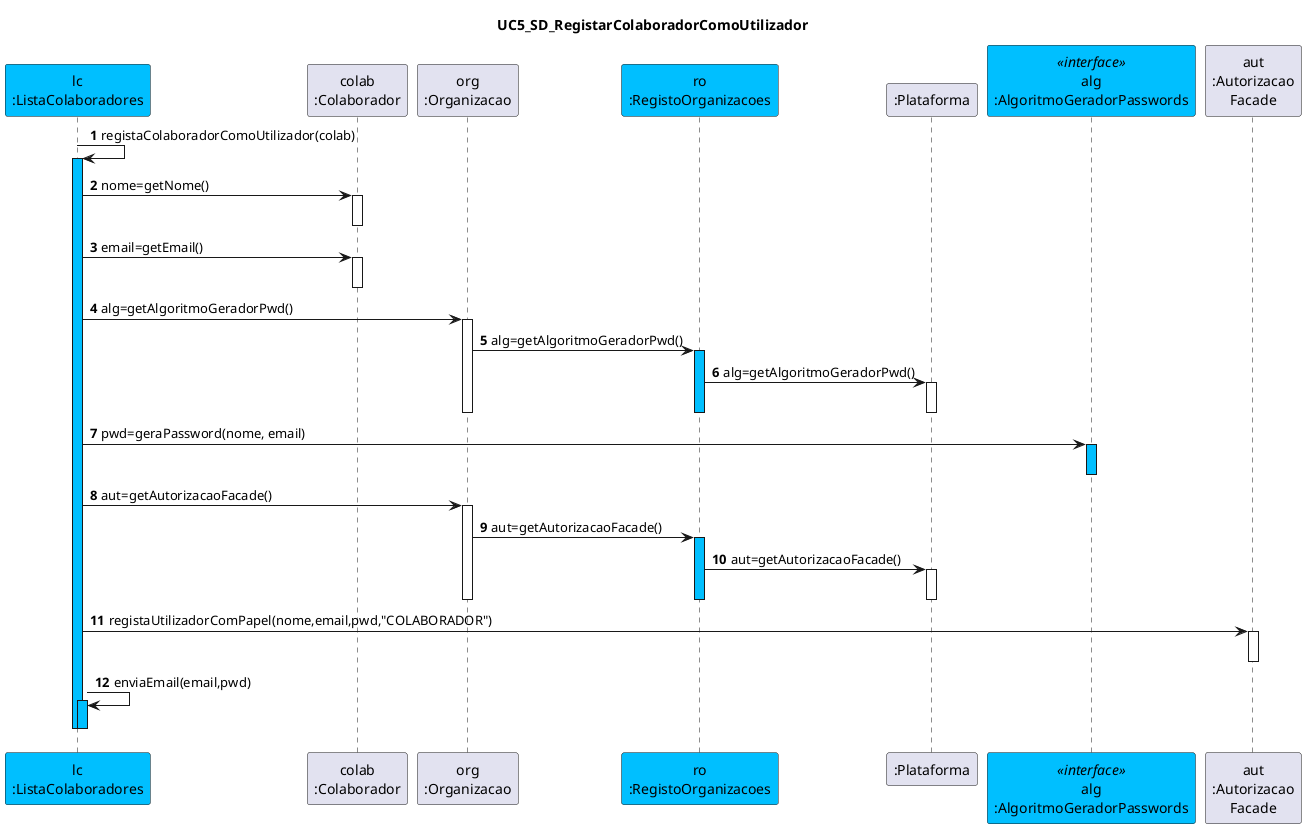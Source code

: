 @startuml
autonumber

title UC5_SD_RegistarColaboradorComoUtilizador

participant "lc\n:ListaColaboradores" as LC #DeepSkyBlue
participant "colab\n:Colaborador" as COLAB
participant "org\n:Organizacao" as ORG
participant "ro\n:RegistoOrganizacoes" as RO #DeepSkyBlue
participant ":Plataforma" as PLAT
participant "//<<interface>>//\nalg\n:AlgoritmoGeradorPasswords" as ALG #DeepSkyBlue
participant "aut\n:Autorizacao\nFacade" as AUT

LC -> LC : registaColaboradorComoUtilizador(colab)
activate LC #DeepSkyBlue

LC -> COLAB : nome=getNome()
activate COLAB
deactivate COLAB

LC -> COLAB : email=getEmail()
activate COLAB
deactivate COLAB

LC -> ORG : alg=getAlgoritmoGeradorPwd()
activate ORG

ORG -> RO : alg=getAlgoritmoGeradorPwd()
activate RO #DeepSkyBlue

RO -> PLAT : alg=getAlgoritmoGeradorPwd()
activate PLAT
deactivate PLAT
deactivate RO
deactivate ORG

LC -> ALG : pwd=geraPassword(nome, email)
activate ALG #DeepSkyBlue
deactivate ALG

LC -> ORG : aut=getAutorizacaoFacade()
activate ORG

ORG -> RO : aut=getAutorizacaoFacade()
activate RO #DeepSkyBlue

RO -> PLAT : aut=getAutorizacaoFacade()
activate PLAT
deactivate PLAT
deactivate RO
deactivate ORG

LC -> AUT : registaUtilizadorComPapel(nome,email,pwd,"COLABORADOR")
activate AUT
deactivate AUT

LC -> LC : enviaEmail(email,pwd)
activate LC #DeepSkyBlue
deactivate LC

deactivate LC
@enduml